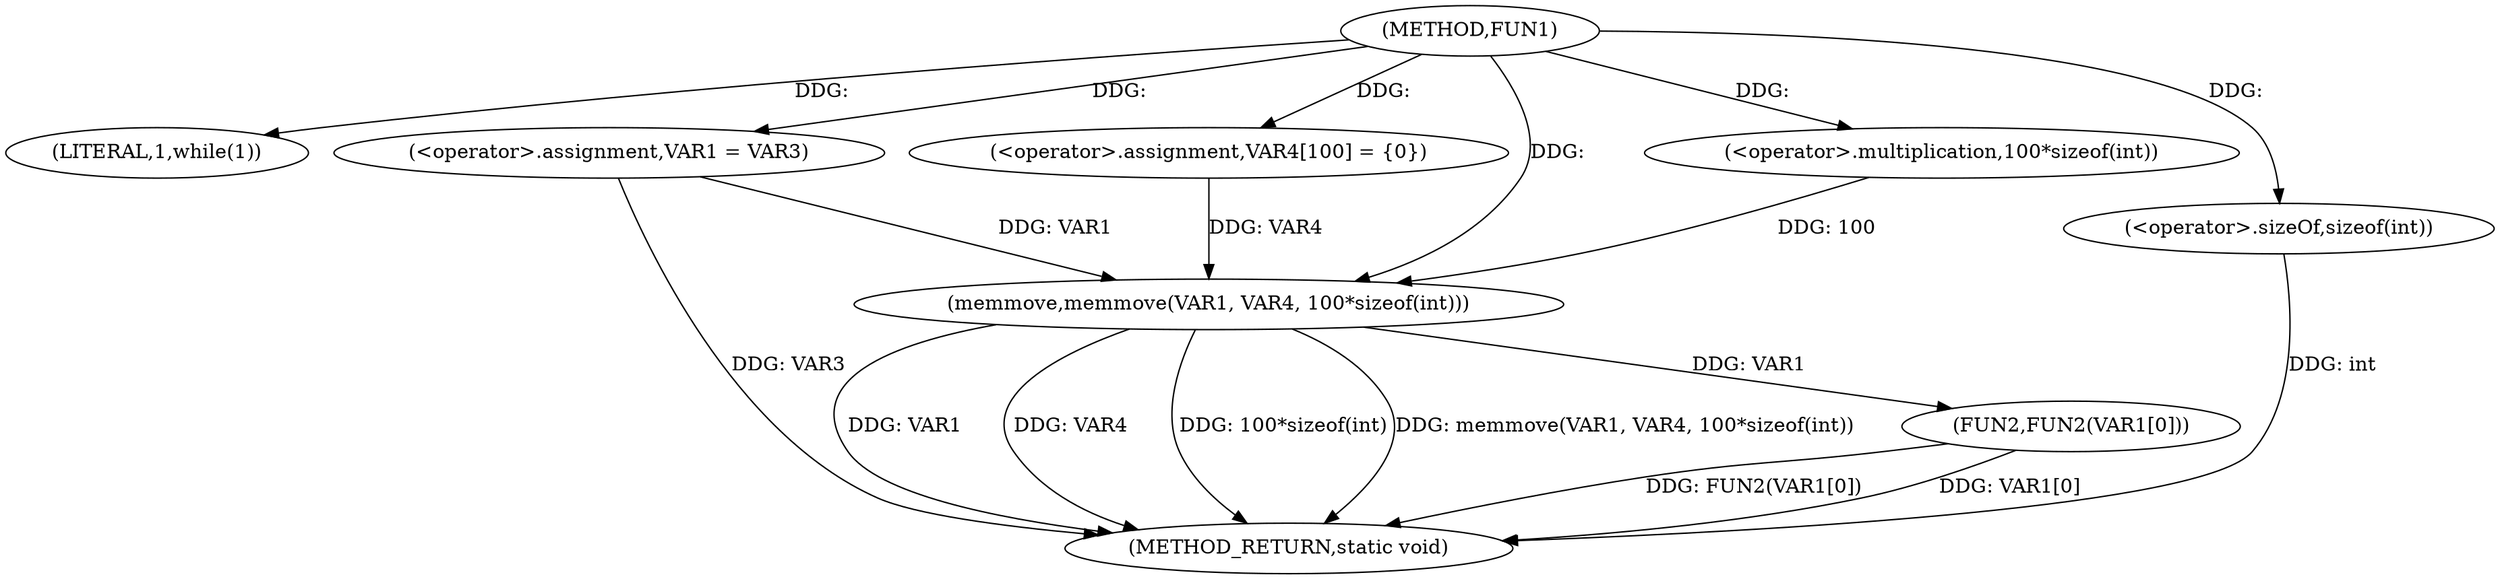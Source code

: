 digraph FUN1 {  
"1000100" [label = "(METHOD,FUN1)" ]
"1000127" [label = "(METHOD_RETURN,static void)" ]
"1000106" [label = "(LITERAL,1,while(1))" ]
"1000108" [label = "(<operator>.assignment,VAR1 = VAR3)" ]
"1000114" [label = "(<operator>.assignment,VAR4[100] = {0})" ]
"1000116" [label = "(memmove,memmove(VAR1, VAR4, 100*sizeof(int)))" ]
"1000119" [label = "(<operator>.multiplication,100*sizeof(int))" ]
"1000121" [label = "(<operator>.sizeOf,sizeof(int))" ]
"1000123" [label = "(FUN2,FUN2(VAR1[0]))" ]
  "1000116" -> "1000127"  [ label = "DDG: VAR1"] 
  "1000123" -> "1000127"  [ label = "DDG: FUN2(VAR1[0])"] 
  "1000116" -> "1000127"  [ label = "DDG: VAR4"] 
  "1000108" -> "1000127"  [ label = "DDG: VAR3"] 
  "1000121" -> "1000127"  [ label = "DDG: int"] 
  "1000116" -> "1000127"  [ label = "DDG: 100*sizeof(int)"] 
  "1000116" -> "1000127"  [ label = "DDG: memmove(VAR1, VAR4, 100*sizeof(int))"] 
  "1000123" -> "1000127"  [ label = "DDG: VAR1[0]"] 
  "1000100" -> "1000106"  [ label = "DDG: "] 
  "1000100" -> "1000108"  [ label = "DDG: "] 
  "1000100" -> "1000114"  [ label = "DDG: "] 
  "1000108" -> "1000116"  [ label = "DDG: VAR1"] 
  "1000100" -> "1000116"  [ label = "DDG: "] 
  "1000114" -> "1000116"  [ label = "DDG: VAR4"] 
  "1000119" -> "1000116"  [ label = "DDG: 100"] 
  "1000100" -> "1000119"  [ label = "DDG: "] 
  "1000100" -> "1000121"  [ label = "DDG: "] 
  "1000116" -> "1000123"  [ label = "DDG: VAR1"] 
}
